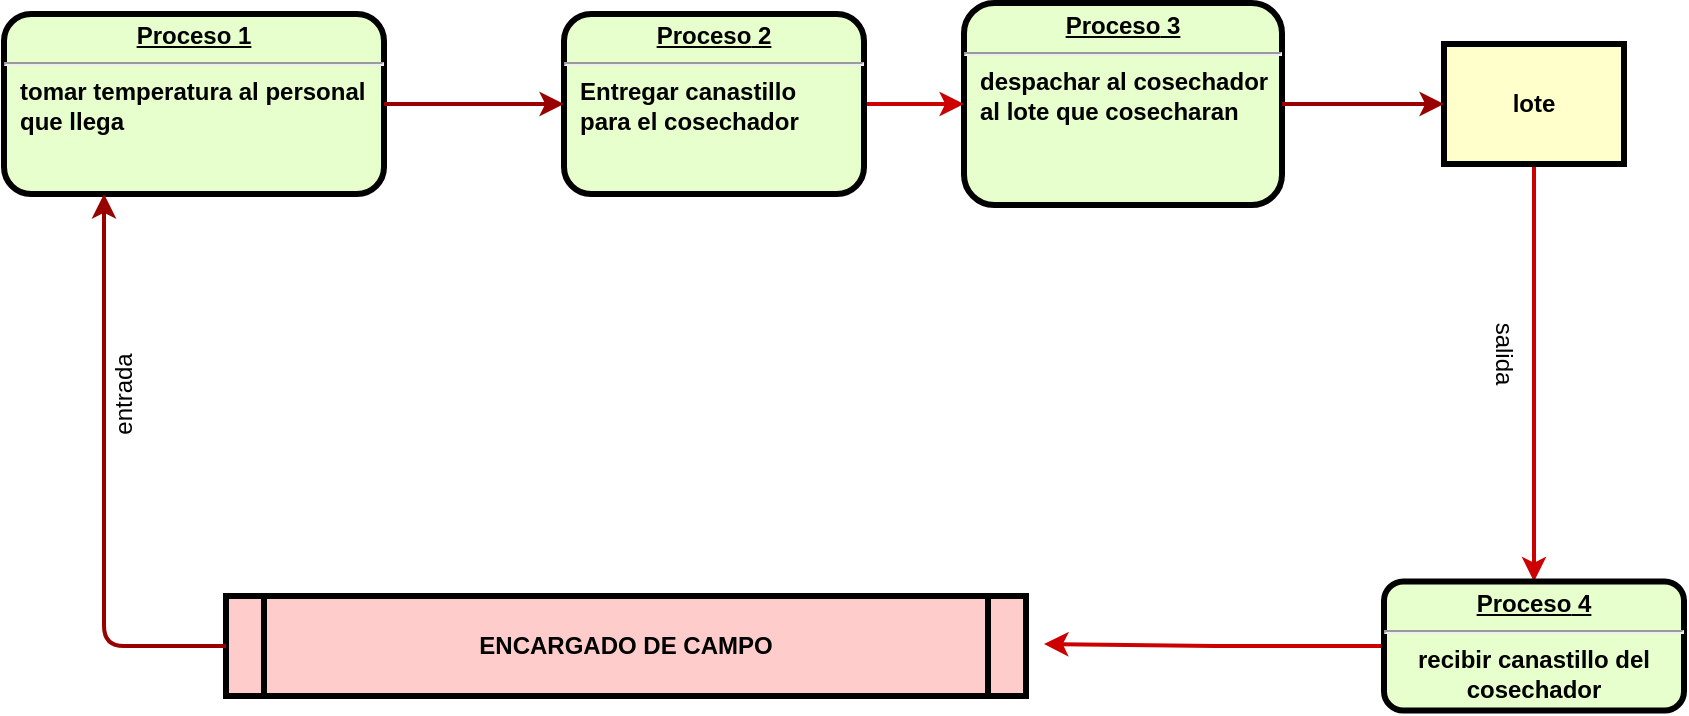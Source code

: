 <mxfile version="13.10.0" type="github">
  <diagram name="Page-1" id="c7558073-3199-34d8-9f00-42111426c3f3">
    <mxGraphModel dx="868" dy="489" grid="1" gridSize="10" guides="1" tooltips="1" connect="1" arrows="1" fold="1" page="1" pageScale="1" pageWidth="826" pageHeight="1169" background="#ffffff" math="0" shadow="0">
      <root>
        <mxCell id="0" />
        <mxCell id="1" parent="0" />
        <mxCell id="5" value="ENCARGADO DE CAMPO" style="shape=process;whiteSpace=wrap;align=center;verticalAlign=middle;size=0.048;fontStyle=1;strokeWidth=3;fillColor=#FFCCCC" parent="1" vertex="1">
          <mxGeometry x="201.0" y="391" width="400" height="50" as="geometry" />
        </mxCell>
        <mxCell id="6" value="&lt;p style=&quot;margin: 0px ; margin-top: 4px ; text-align: center ; text-decoration: underline&quot;&gt;&lt;strong&gt;Proceso 1&lt;br&gt;&lt;/strong&gt;&lt;/p&gt;&lt;hr&gt;&lt;p style=&quot;margin: 0px ; margin-left: 8px&quot; align=&quot;left&quot;&gt;tomar temperatura al personal&lt;/p&gt;&lt;p style=&quot;margin: 0px ; margin-left: 8px&quot; align=&quot;left&quot;&gt;que llega&lt;br&gt;&lt;/p&gt;" style="verticalAlign=middle;align=center;overflow=fill;fontSize=12;fontFamily=Helvetica;html=1;rounded=1;fontStyle=1;strokeWidth=3;fillColor=#E6FFCC" parent="1" vertex="1">
          <mxGeometry x="90" y="100" width="190" height="90" as="geometry" />
        </mxCell>
        <mxCell id="7" value="&lt;p style=&quot;margin: 0px ; margin-top: 4px ; text-align: center ; text-decoration: underline&quot;&gt;&lt;strong&gt;&lt;strong&gt;Proceso&lt;/strong&gt; 3&lt;br&gt;&lt;/strong&gt;&lt;/p&gt;&lt;hr&gt;&lt;p style=&quot;margin: 0px ; margin-left: 8px&quot; align=&quot;left&quot;&gt;despachar al cosechador&lt;/p&gt;&lt;p style=&quot;margin: 0px ; margin-left: 8px&quot; align=&quot;left&quot;&gt; al lote que cosecharan&lt;br&gt;&lt;/p&gt;" style="verticalAlign=middle;align=center;overflow=fill;fontSize=12;fontFamily=Helvetica;html=1;rounded=1;fontStyle=1;strokeWidth=3;fillColor=#E6FFCC" parent="1" vertex="1">
          <mxGeometry x="570" y="94.5" width="159" height="101" as="geometry" />
        </mxCell>
        <mxCell id="14oaZlt_S0yzScfapY4K-103" style="edgeStyle=orthogonalEdgeStyle;rounded=0;orthogonalLoop=1;jettySize=auto;html=1;exitX=1;exitY=0.5;exitDx=0;exitDy=0;fillColor=#f8cecc;strokeWidth=2;strokeColor=#CC0000;" edge="1" parent="1" source="8" target="7">
          <mxGeometry relative="1" as="geometry" />
        </mxCell>
        <mxCell id="8" value="&lt;p style=&quot;margin: 0px ; margin-top: 4px ; text-align: center ; text-decoration: underline&quot;&gt;&lt;strong&gt;&lt;strong&gt;Proceso&lt;/strong&gt; 2&lt;br&gt;&lt;/strong&gt;&lt;/p&gt;&lt;hr&gt;&lt;p style=&quot;margin: 0px ; margin-left: 8px&quot; align=&quot;left&quot;&gt;Entregar canastillo&lt;/p&gt;&lt;p style=&quot;margin: 0px ; margin-left: 8px&quot; align=&quot;left&quot;&gt; para el cosechador&lt;br&gt;&lt;/p&gt;" style="verticalAlign=middle;align=center;overflow=fill;fontSize=12;fontFamily=Helvetica;html=1;rounded=1;fontStyle=1;strokeWidth=3;fillColor=#E6FFCC" parent="1" vertex="1">
          <mxGeometry x="370" y="100" width="150" height="90" as="geometry" />
        </mxCell>
        <mxCell id="14oaZlt_S0yzScfapY4K-107" style="edgeStyle=orthogonalEdgeStyle;rounded=0;orthogonalLoop=1;jettySize=auto;html=1;fillColor=#f8cecc;strokeWidth=2;strokeColor=#CC0000;" edge="1" parent="1" source="12" target="14oaZlt_S0yzScfapY4K-105">
          <mxGeometry relative="1" as="geometry" />
        </mxCell>
        <mxCell id="12" value="lote " style="whiteSpace=wrap;align=center;verticalAlign=middle;fontStyle=1;strokeWidth=3;fillColor=#FFFFCC" parent="1" vertex="1">
          <mxGeometry x="810" y="115.0" width="90" height="60" as="geometry" />
        </mxCell>
        <mxCell id="58" value="" style="edgeStyle=elbowEdgeStyle;elbow=horizontal;strokeColor=#990000;strokeWidth=2" parent="1" source="5" target="6" edge="1">
          <mxGeometry width="100" height="100" relative="1" as="geometry">
            <mxPoint x="380" y="370" as="sourcePoint" />
            <mxPoint x="480" y="270" as="targetPoint" />
            <Array as="points">
              <mxPoint x="140" y="340" />
              <mxPoint x="390" y="310" />
              <mxPoint x="405" y="300" />
              <mxPoint x="440" y="310" />
            </Array>
          </mxGeometry>
        </mxCell>
        <mxCell id="65" value="" style="edgeStyle=elbowEdgeStyle;elbow=horizontal;strokeColor=#990000;strokeWidth=2" parent="1" source="6" target="8" edge="1">
          <mxGeometry width="100" height="100" relative="1" as="geometry">
            <mxPoint x="260" y="180.0" as="sourcePoint" />
            <mxPoint x="360" y="80.0" as="targetPoint" />
            <Array as="points">
              <mxPoint x="440" y="140" />
              <mxPoint x="445" y="140" />
            </Array>
          </mxGeometry>
        </mxCell>
        <mxCell id="67" value="" style="edgeStyle=elbowEdgeStyle;elbow=horizontal;strokeColor=#990000;strokeWidth=2" parent="1" source="7" target="12" edge="1">
          <mxGeometry width="100" height="100" relative="1" as="geometry">
            <mxPoint x="660.0" y="360" as="sourcePoint" />
            <mxPoint x="760.0" y="260" as="targetPoint" />
          </mxGeometry>
        </mxCell>
        <mxCell id="14oaZlt_S0yzScfapY4K-108" style="edgeStyle=orthogonalEdgeStyle;rounded=0;orthogonalLoop=1;jettySize=auto;html=1;exitX=0;exitY=0.5;exitDx=0;exitDy=0;strokeColor=#CC0000;strokeWidth=2;" edge="1" parent="1" source="14oaZlt_S0yzScfapY4K-105">
          <mxGeometry relative="1" as="geometry">
            <mxPoint x="610" y="415" as="targetPoint" />
          </mxGeometry>
        </mxCell>
        <mxCell id="14oaZlt_S0yzScfapY4K-105" value="&lt;p style=&quot;margin: 0px ; margin-top: 4px ; text-align: center ; text-decoration: underline&quot;&gt;&lt;strong&gt;&lt;strong&gt;Proceso&lt;/strong&gt; 4&lt;br&gt;&lt;/strong&gt;&lt;/p&gt;&lt;hr&gt;&lt;div&gt;recibir canastillo del &lt;br&gt;&lt;/div&gt;&lt;div&gt;cosechador&lt;br&gt;&lt;/div&gt;" style="verticalAlign=middle;align=center;overflow=fill;fontSize=12;fontFamily=Helvetica;html=1;rounded=1;fontStyle=1;strokeWidth=3;fillColor=#E6FFCC" vertex="1" parent="1">
          <mxGeometry x="780" y="383.75" width="150" height="64.5" as="geometry" />
        </mxCell>
        <mxCell id="14oaZlt_S0yzScfapY4K-111" value="entrada" style="text;html=1;strokeColor=none;fillColor=none;align=center;verticalAlign=middle;whiteSpace=wrap;rounded=0;rotation=-90;" vertex="1" parent="1">
          <mxGeometry x="130" y="280" width="40" height="20" as="geometry" />
        </mxCell>
        <mxCell id="14oaZlt_S0yzScfapY4K-112" value="salida" style="text;html=1;strokeColor=none;fillColor=none;align=center;verticalAlign=middle;whiteSpace=wrap;rounded=0;rotation=90;" vertex="1" parent="1">
          <mxGeometry x="820" y="260" width="40" height="20" as="geometry" />
        </mxCell>
      </root>
    </mxGraphModel>
  </diagram>
</mxfile>
